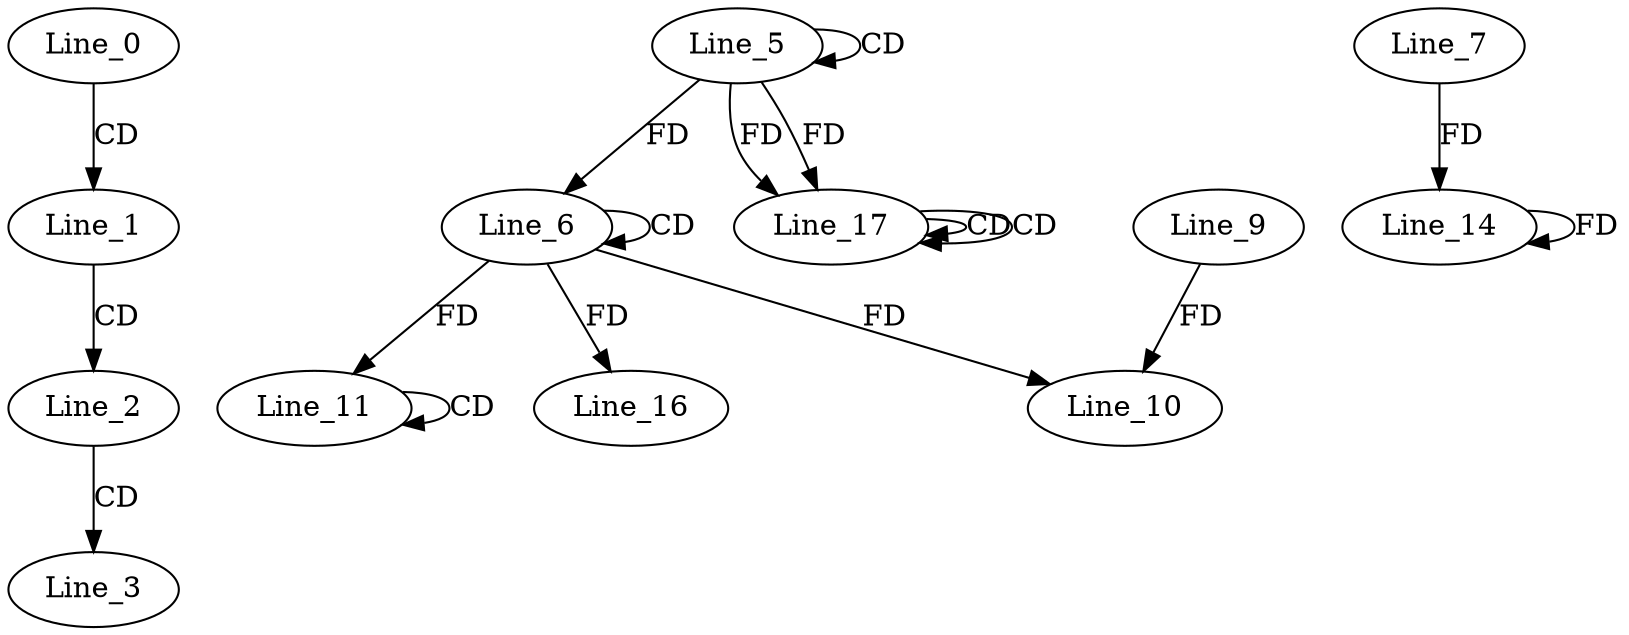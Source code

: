 digraph G {
  Line_0;
  Line_1;
  Line_2;
  Line_3;
  Line_5;
  Line_5;
  Line_6;
  Line_6;
  Line_10;
  Line_9;
  Line_11;
  Line_11;
  Line_7;
  Line_14;
  Line_16;
  Line_17;
  Line_17;
  Line_17;
  Line_0 -> Line_1 [ label="CD" ];
  Line_1 -> Line_2 [ label="CD" ];
  Line_2 -> Line_3 [ label="CD" ];
  Line_5 -> Line_5 [ label="CD" ];
  Line_6 -> Line_6 [ label="CD" ];
  Line_5 -> Line_6 [ label="FD" ];
  Line_6 -> Line_10 [ label="FD" ];
  Line_9 -> Line_10 [ label="FD" ];
  Line_11 -> Line_11 [ label="CD" ];
  Line_6 -> Line_11 [ label="FD" ];
  Line_7 -> Line_14 [ label="FD" ];
  Line_14 -> Line_14 [ label="FD" ];
  Line_6 -> Line_16 [ label="FD" ];
  Line_17 -> Line_17 [ label="CD" ];
  Line_5 -> Line_17 [ label="FD" ];
  Line_17 -> Line_17 [ label="CD" ];
  Line_5 -> Line_17 [ label="FD" ];
}
